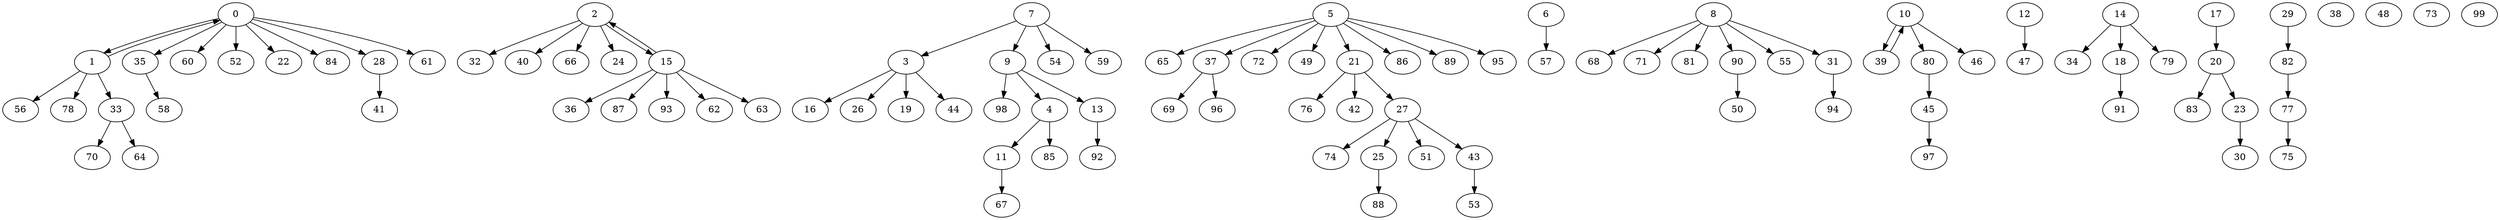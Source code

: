 digraph "User Relationship" {
	subgraph 0 {
		0
		1
			0 -> 1
		35
			0 -> 35
		60
			0 -> 60
		52
			0 -> 52
		22
			0 -> 22
		84
			0 -> 84
		28
			0 -> 28
		61
			0 -> 61
		1
		56
			1 -> 56
		0
			1 -> 0
		78
			1 -> 78
		33
			1 -> 33
		35
		58
			35 -> 58
		70
		33
		64
			33 -> 64
		70
			33 -> 70
		64
		60
		78
		52
		22
		41
		56
		84
		58
		28
		41
			28 -> 41
		61
	}
	subgraph 1 {
		32
		2
		40
			2 -> 40
		32
			2 -> 32
		66
			2 -> 66
		24
			2 -> 24
		15
			2 -> 15
		36
		40
		66
		15
		2
			15 -> 2
		36
			15 -> 36
		87
			15 -> 87
		93
			15 -> 93
		62
			15 -> 62
		63
			15 -> 63
		87
		24
		93
		62
		63
	}
	subgraph 2 {
		98
		3
		16
			3 -> 16
		26
			3 -> 26
		19
			3 -> 19
		44
			3 -> 44
		4
		11
			4 -> 11
		85
			4 -> 85
		7
		9
			7 -> 9
		3
			7 -> 3
		54
			7 -> 54
		59
			7 -> 59
		9
		98
			9 -> 98
		4
			9 -> 4
		13
			9 -> 13
		11
		67
			11 -> 67
		44
		13
		92
			13 -> 92
		16
		19
		85
		54
		67
		26
		59
		92
	}
	subgraph 3 {
		65
		5
		65
			5 -> 65
		37
			5 -> 37
		72
			5 -> 72
		49
			5 -> 49
		21
			5 -> 21
		86
			5 -> 86
		89
			5 -> 89
		5
		95
			5 -> 95
		72
		74
		76
		21
		42
			21 -> 42
		27
			21 -> 27
		76
			21 -> 76
		86
		89
		88
		25
		88
			25 -> 88
		27
		51
			27 -> 51
		74
			27 -> 74
		43
			27 -> 43
		25
			27 -> 25
		69
		96
		37
		96
			37 -> 96
		69
			37 -> 69
		42
		43
		53
			43 -> 53
		49
		51
		53
		95
	}
	subgraph 4 {
		57
		6
		57
			6 -> 57
		6
	}
	subgraph 5 {
		68
		71
		8
		81
			8 -> 81
		68
			8 -> 68
		71
			8 -> 71
		8
		90
			8 -> 90
		55
			8 -> 55
		31
			8 -> 31
		81
		50
		55
		90
		50
			90 -> 50
		94
		31
		94
			31 -> 94
	}
	subgraph 6 {
		80
		45
			80 -> 45
		97
		39
		10
			39 -> 10
		10
		80
			10 -> 80
		46
			10 -> 46
		39
			10 -> 39
		45
		97
			45 -> 97
		46
	}
	subgraph 7 {
		12
		47
			12 -> 47
		47
	}
	subgraph 8 {
		34
		91
		18
		91
			18 -> 91
		14
		34
			14 -> 34
		18
			14 -> 18
		79
			14 -> 79
		79
	}
	subgraph 9 {
		17
		17
		20
			17 -> 20
		83
		20
		83
			20 -> 83
		23
			20 -> 23
		23
		30
			23 -> 30
		30
	}
	subgraph 10 {
		82
		77
			82 -> 77
		75
		29
		82
			29 -> 82
		77
		75
			77 -> 75
	}
	subgraph 11 {
		38
	}
	subgraph 12 {
		48
	}
	subgraph 13 {
		73
	}
	subgraph 14 {
		99
	}
}
